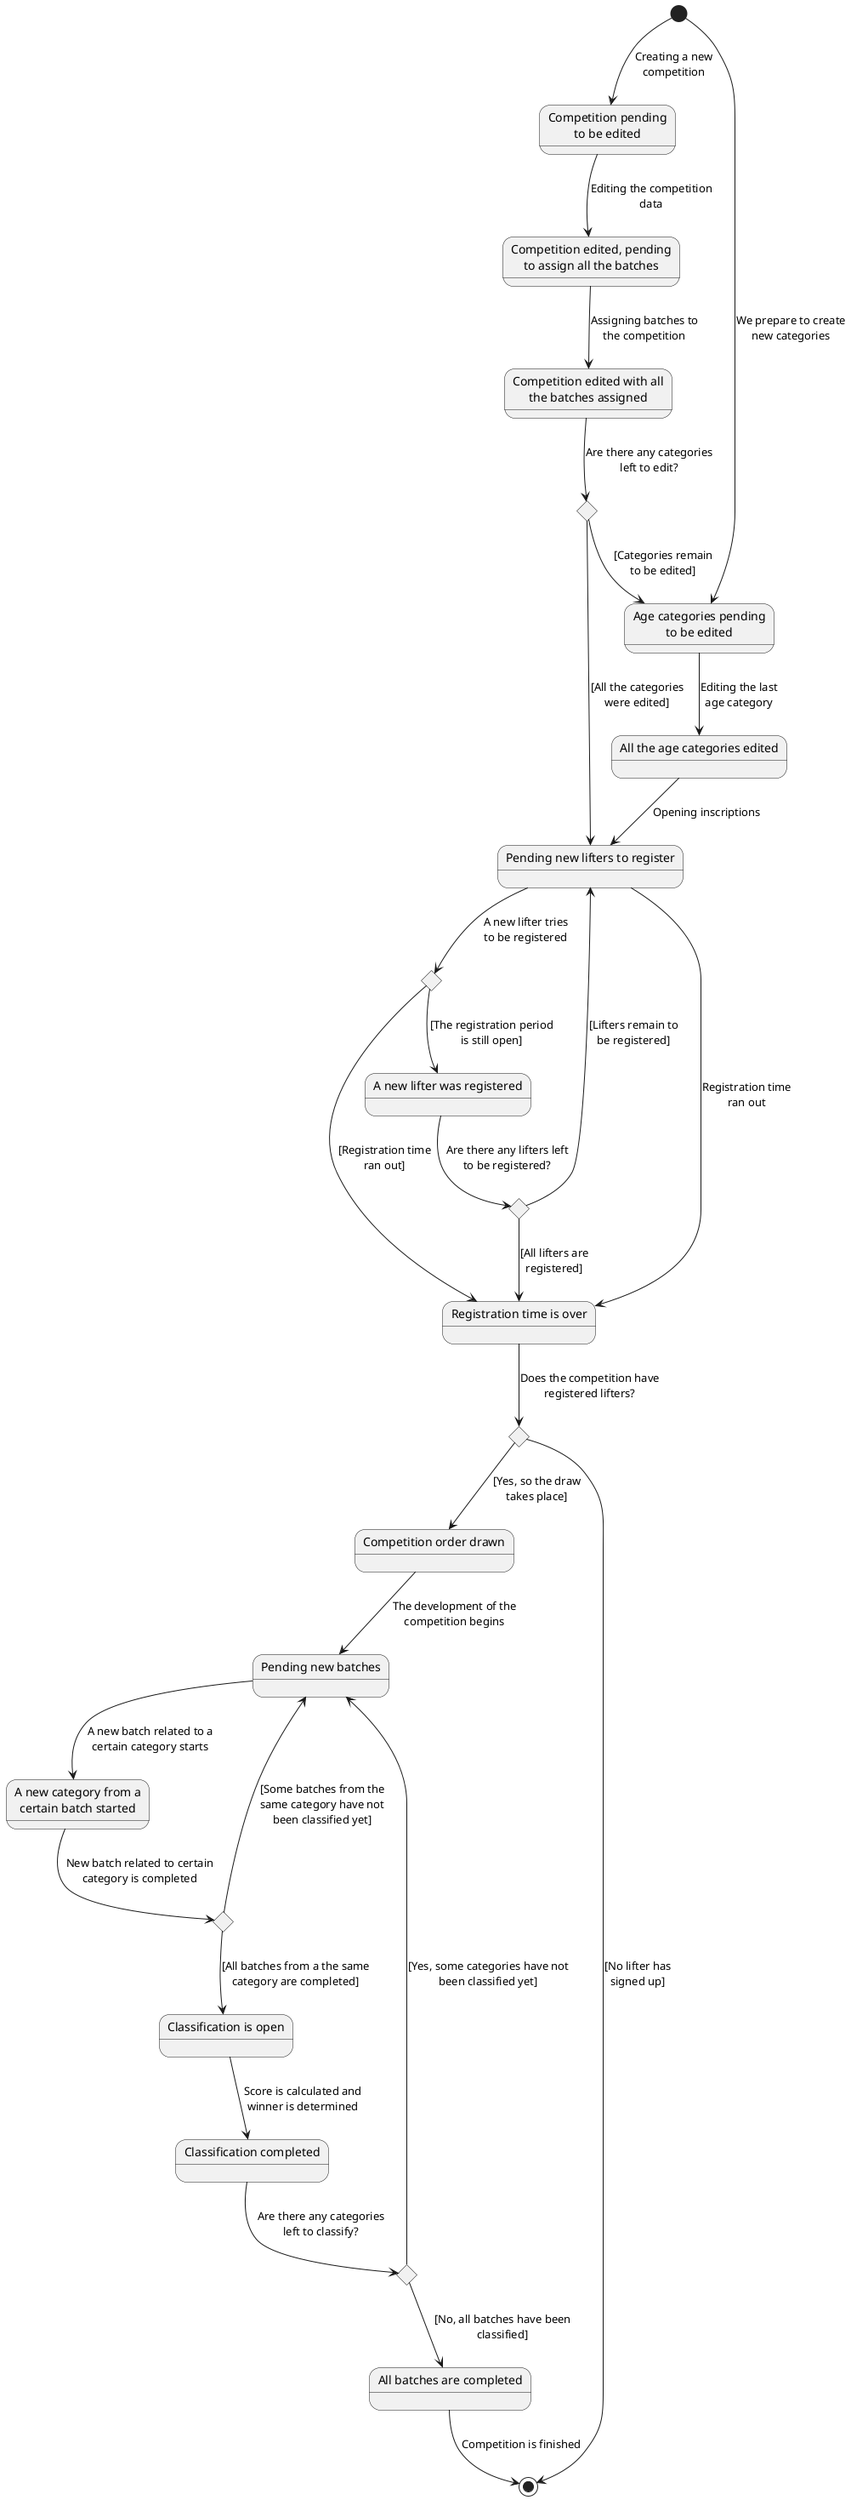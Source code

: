 @startuml
state "Competition pending\nto be edited" as PedingCompetition
state "Competition edited, pending\nto assign all the batches" as PedingAssignBatches
state "Competition edited with all\nthe batches assigned" as CompetitionEdited

state "Age categories pending\nto be edited" as PendingCategories
state "All the age categories edited" as CategoriesEdited

state MoreCategoriesToEditCHC <<choice>>

state "Pending new lifters to register" as PendingLiftersToRegister
state "Is the registration time still open?" as IsRegistrationOpenCHC <<choice>>
state "More lifters to register pending?" as MoreLiftersToRegisterCHC <<choice>>
state "A new lifter was registered" as NewLifterRegistered
state "Registration time is over" as RegistrationTimeOver
state "Is there any lifter registered?" as AnyLiftersRegisteredCHC <<choice>>
state "Competition order drawn" as CompetitionOrderDrawn
state "Pending new batches" as PendingNewBatch
state "A new category from a\ncertain batch started" as StartedNewBatchCategory
state "More batches pending?" as MoreCategoryBatchesCHC <<choice>>
state "Classification is open" as OpenClassification
state "Classification completed" as CompletedClassification
state "More batches from other categories pending?" as MoreBatchesCHC <<choice>>
state "All batches are completed" as CompletedBatches

[*] --> PedingCompetition : Creating a new\ncompetition
[*] --> PendingCategories : We prepare to create\nnew categories
PendingCategories --> CategoriesEdited : Editing the last\nage category
PedingCompetition --> PedingAssignBatches : Editing the competition\ndata
PedingAssignBatches --> CompetitionEdited : Assigning batches to\nthe competition
CompetitionEdited --> MoreCategoriesToEditCHC : Are there any categories\nleft to edit?
MoreCategoriesToEditCHC --> PendingLiftersToRegister : [All the categories\nwere edited]
MoreCategoriesToEditCHC --> PendingCategories : [Categories remain\nto be edited]
CategoriesEdited --> PendingLiftersToRegister : Opening inscriptions

PendingLiftersToRegister --> IsRegistrationOpenCHC : A new lifter tries\nto be registered
IsRegistrationOpenCHC --> RegistrationTimeOver : [Registration time\nran out]
IsRegistrationOpenCHC --> NewLifterRegistered : [The registration period\nis still open]
NewLifterRegistered --> MoreLiftersToRegisterCHC : Are there any lifters left\nto be registered?
MoreLiftersToRegisterCHC --> PendingLiftersToRegister : [Lifters remain to\nbe registered]
MoreLiftersToRegisterCHC --> RegistrationTimeOver : [All lifters are\nregistered]
PendingLiftersToRegister --> RegistrationTimeOver : Registration time\nran out
RegistrationTimeOver --> AnyLiftersRegisteredCHC : Does the competition have\nregistered lifters?
AnyLiftersRegisteredCHC --> CompetitionOrderDrawn : [Yes, so the draw\ntakes place]
AnyLiftersRegisteredCHC --> [*] : [No lifter has\nsigned up]
CompetitionOrderDrawn --> PendingNewBatch : The development of the\ncompetition begins

PendingNewBatch --> StartedNewBatchCategory : A new batch related to a\ncertain category starts
StartedNewBatchCategory --> MoreCategoryBatchesCHC : New batch related to certain\ncategory is completed

MoreCategoryBatchesCHC --> PendingNewBatch : [Some batches from the\nsame category have not\nbeen classified yet]
MoreCategoryBatchesCHC --> OpenClassification : [All batches from a the same\ncategory are completed]
OpenClassification --> CompletedClassification : Score is calculated and\nwinner is determined
CompletedClassification --> MoreBatchesCHC : Are there any categories\nleft to classify?
MoreBatchesCHC --> PendingNewBatch : [Yes, some categories have not\nbeen classified yet]
MoreBatchesCHC --> CompletedBatches : [No, all batches have been\nclassified]
CompletedBatches --> [*] : Competition is finished
@enduml
